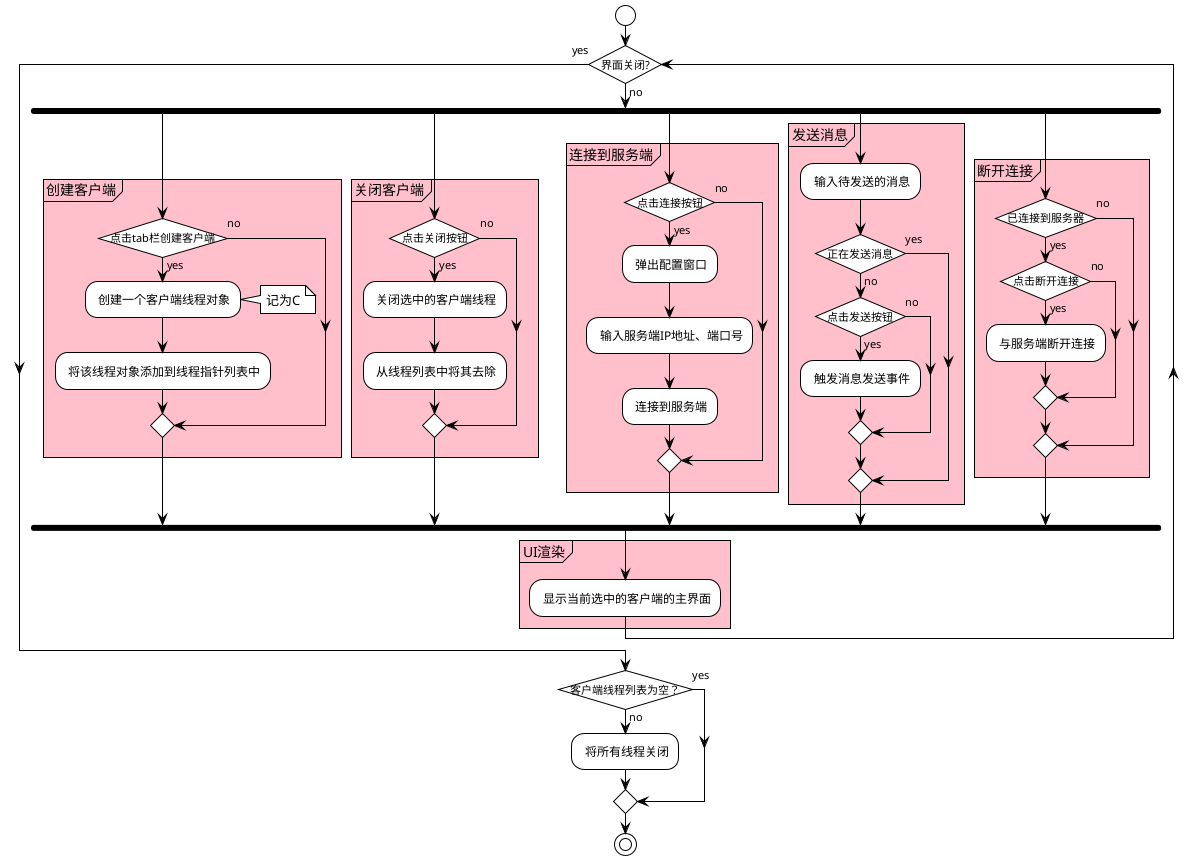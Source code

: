 @startuml
!theme plain
skinparam conditionStyle InsideDiamond
|客户端界面|
start
while (界面关闭?) is (no)
fork
    partition 创建客户端 #pink
        if (点击tab栏创建客户端) then (yes)
            : 创建一个客户端线程对象; 
            note right 
                记为C
            end note
            : 将该线程对象添加到线程指针列表中;
        else (no)
        endif
    }
fork again
    partition 关闭客户端 #pink
    if (点击关闭按钮) then (yes)
            : 关闭选中的客户端线程;
            : 从线程列表中将其去除;
        else (no)
        endif
    }
fork again 
    partition 连接到服务端 #pink
        if (点击连接按钮) then (yes)
            : 弹出配置窗口;
            : 输入服务端IP地址、端口号;
            : 连接到服务端;
        else (no)
        endif
    }
fork again 
    partition 发送消息 #pink
        : 输入待发送的消息;
        if  (正在发送消息) then (no)
            if (点击发送按钮) then (yes)
                : 触发消息发送事件;
            else (no)
            endif
        else (yes)
        endif
    }
fork again 
    partition 断开连接 #pink
        if (已连接到服务器) then (yes)
            if (点击断开连接) then (yes)
                : 与服务端断开连接;
            else (no)
            endif
        else (no)
        endif
    }
end fork
partition UI渲染 #pink
    : 显示当前选中的客户端的主界面;
}
end while (yes)
if (客户端线程列表为空？) then (yes)
else (no)
    : 将所有线程关闭;
endif
stop
@enduml
